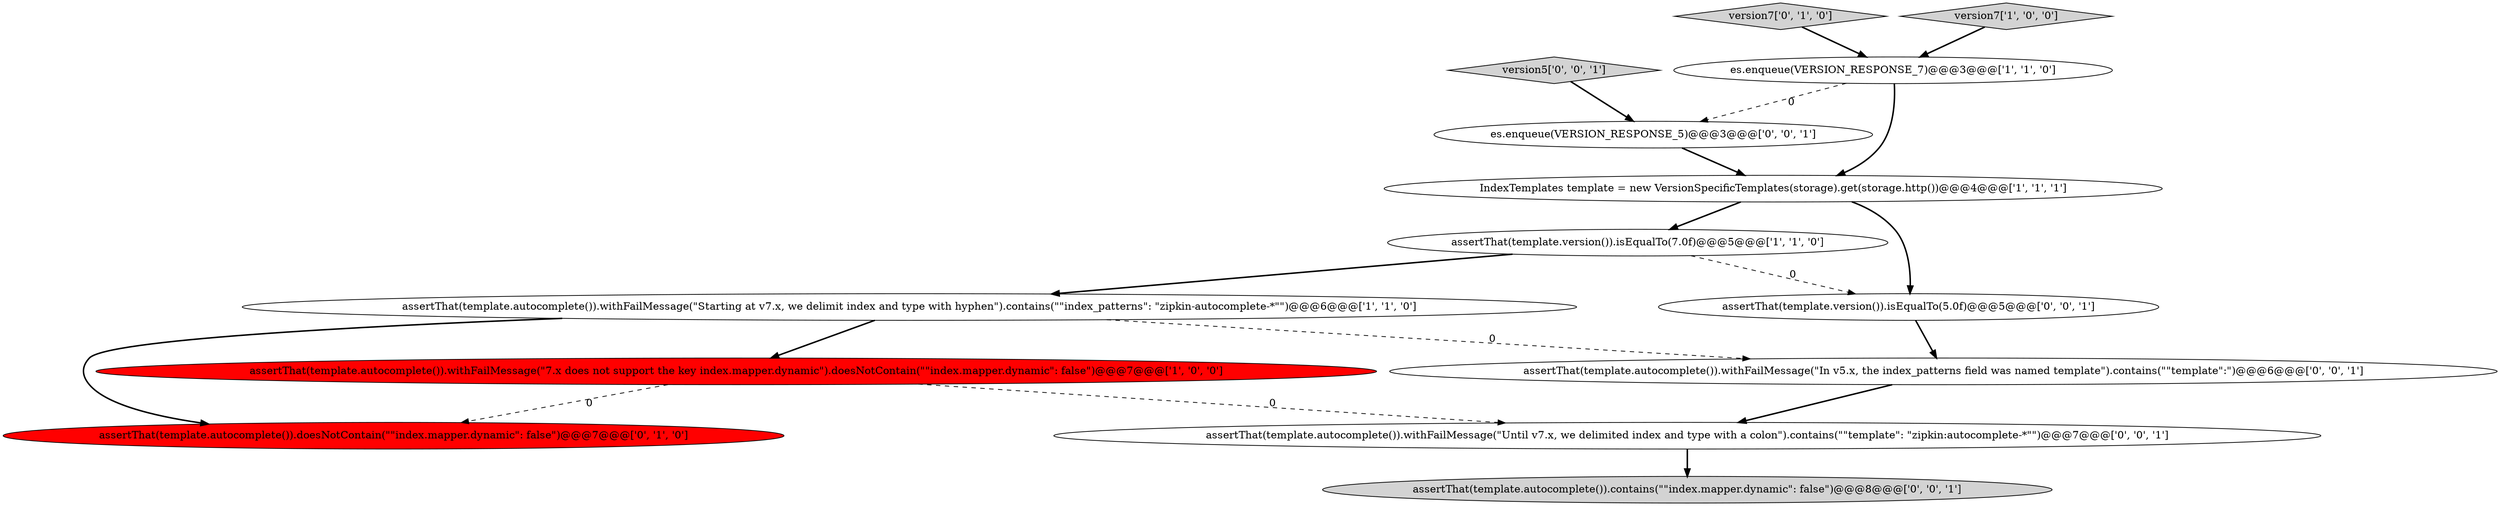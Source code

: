 digraph {
1 [style = filled, label = "assertThat(template.version()).isEqualTo(7.0f)@@@5@@@['1', '1', '0']", fillcolor = white, shape = ellipse image = "AAA0AAABBB1BBB"];
2 [style = filled, label = "assertThat(template.autocomplete()).withFailMessage(\"Starting at v7.x, we delimit index and type with hyphen\").contains(\"\"index_patterns\": \"zipkin-autocomplete-*\"\")@@@6@@@['1', '1', '0']", fillcolor = white, shape = ellipse image = "AAA0AAABBB1BBB"];
0 [style = filled, label = "assertThat(template.autocomplete()).withFailMessage(\"7.x does not support the key index.mapper.dynamic\").doesNotContain(\"\"index.mapper.dynamic\": false\")@@@7@@@['1', '0', '0']", fillcolor = red, shape = ellipse image = "AAA1AAABBB1BBB"];
3 [style = filled, label = "IndexTemplates template = new VersionSpecificTemplates(storage).get(storage.http())@@@4@@@['1', '1', '1']", fillcolor = white, shape = ellipse image = "AAA0AAABBB1BBB"];
6 [style = filled, label = "assertThat(template.autocomplete()).doesNotContain(\"\"index.mapper.dynamic\": false\")@@@7@@@['0', '1', '0']", fillcolor = red, shape = ellipse image = "AAA1AAABBB2BBB"];
10 [style = filled, label = "assertThat(template.autocomplete()).withFailMessage(\"Until v7.x, we delimited index and type with a colon\").contains(\"\"template\": \"zipkin:autocomplete-*\"\")@@@7@@@['0', '0', '1']", fillcolor = white, shape = ellipse image = "AAA0AAABBB3BBB"];
9 [style = filled, label = "assertThat(template.version()).isEqualTo(5.0f)@@@5@@@['0', '0', '1']", fillcolor = white, shape = ellipse image = "AAA0AAABBB3BBB"];
7 [style = filled, label = "version7['0', '1', '0']", fillcolor = lightgray, shape = diamond image = "AAA0AAABBB2BBB"];
11 [style = filled, label = "assertThat(template.autocomplete()).withFailMessage(\"In v5.x, the index_patterns field was named template\").contains(\"\"template\":\")@@@6@@@['0', '0', '1']", fillcolor = white, shape = ellipse image = "AAA0AAABBB3BBB"];
4 [style = filled, label = "version7['1', '0', '0']", fillcolor = lightgray, shape = diamond image = "AAA0AAABBB1BBB"];
13 [style = filled, label = "version5['0', '0', '1']", fillcolor = lightgray, shape = diamond image = "AAA0AAABBB3BBB"];
12 [style = filled, label = "es.enqueue(VERSION_RESPONSE_5)@@@3@@@['0', '0', '1']", fillcolor = white, shape = ellipse image = "AAA0AAABBB3BBB"];
8 [style = filled, label = "assertThat(template.autocomplete()).contains(\"\"index.mapper.dynamic\": false\")@@@8@@@['0', '0', '1']", fillcolor = lightgray, shape = ellipse image = "AAA0AAABBB3BBB"];
5 [style = filled, label = "es.enqueue(VERSION_RESPONSE_7)@@@3@@@['1', '1', '0']", fillcolor = white, shape = ellipse image = "AAA0AAABBB1BBB"];
5->3 [style = bold, label=""];
3->9 [style = bold, label=""];
2->11 [style = dashed, label="0"];
1->9 [style = dashed, label="0"];
1->2 [style = bold, label=""];
2->0 [style = bold, label=""];
7->5 [style = bold, label=""];
12->3 [style = bold, label=""];
13->12 [style = bold, label=""];
5->12 [style = dashed, label="0"];
9->11 [style = bold, label=""];
10->8 [style = bold, label=""];
3->1 [style = bold, label=""];
11->10 [style = bold, label=""];
4->5 [style = bold, label=""];
2->6 [style = bold, label=""];
0->10 [style = dashed, label="0"];
0->6 [style = dashed, label="0"];
}
